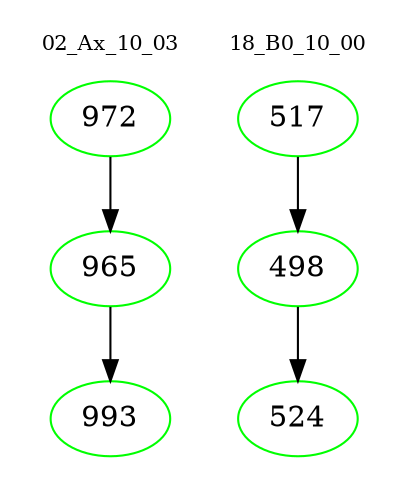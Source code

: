 digraph{
subgraph cluster_0 {
color = white
label = "02_Ax_10_03";
fontsize=10;
T0_972 [label="972", color="green"]
T0_972 -> T0_965 [color="black"]
T0_965 [label="965", color="green"]
T0_965 -> T0_993 [color="black"]
T0_993 [label="993", color="green"]
}
subgraph cluster_1 {
color = white
label = "18_B0_10_00";
fontsize=10;
T1_517 [label="517", color="green"]
T1_517 -> T1_498 [color="black"]
T1_498 [label="498", color="green"]
T1_498 -> T1_524 [color="black"]
T1_524 [label="524", color="green"]
}
}
